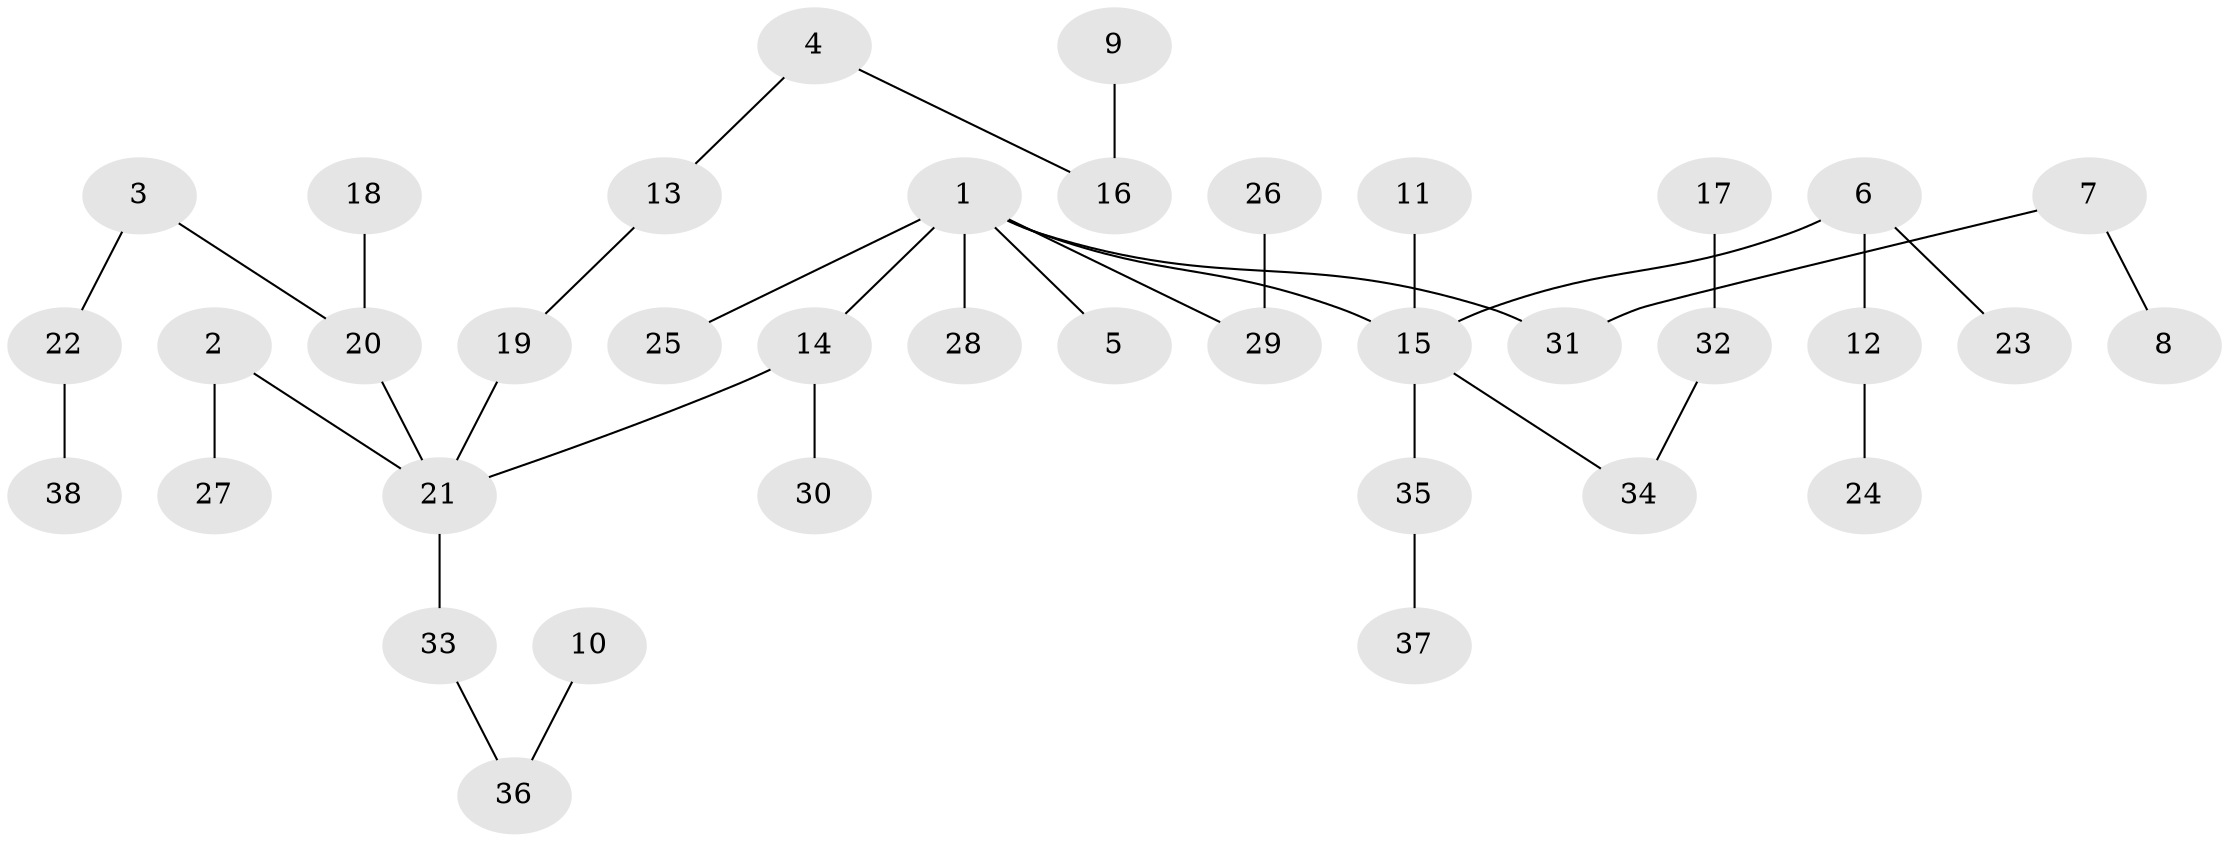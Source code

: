 // original degree distribution, {7: 0.010752688172043012, 4: 0.11827956989247312, 2: 0.27956989247311825, 5: 0.021505376344086023, 3: 0.0967741935483871, 1: 0.4731182795698925}
// Generated by graph-tools (version 1.1) at 2025/37/03/04/25 23:37:18]
// undirected, 38 vertices, 37 edges
graph export_dot {
  node [color=gray90,style=filled];
  1;
  2;
  3;
  4;
  5;
  6;
  7;
  8;
  9;
  10;
  11;
  12;
  13;
  14;
  15;
  16;
  17;
  18;
  19;
  20;
  21;
  22;
  23;
  24;
  25;
  26;
  27;
  28;
  29;
  30;
  31;
  32;
  33;
  34;
  35;
  36;
  37;
  38;
  1 -- 5 [weight=1.0];
  1 -- 14 [weight=1.0];
  1 -- 15 [weight=1.0];
  1 -- 25 [weight=1.0];
  1 -- 28 [weight=1.0];
  1 -- 29 [weight=1.0];
  1 -- 31 [weight=1.0];
  2 -- 21 [weight=1.0];
  2 -- 27 [weight=1.0];
  3 -- 20 [weight=1.0];
  3 -- 22 [weight=1.0];
  4 -- 13 [weight=1.0];
  4 -- 16 [weight=1.0];
  6 -- 12 [weight=1.0];
  6 -- 15 [weight=1.0];
  6 -- 23 [weight=1.0];
  7 -- 8 [weight=1.0];
  7 -- 31 [weight=1.0];
  9 -- 16 [weight=1.0];
  10 -- 36 [weight=1.0];
  11 -- 15 [weight=1.0];
  12 -- 24 [weight=1.0];
  13 -- 19 [weight=1.0];
  14 -- 21 [weight=1.0];
  14 -- 30 [weight=1.0];
  15 -- 34 [weight=1.0];
  15 -- 35 [weight=1.0];
  17 -- 32 [weight=1.0];
  18 -- 20 [weight=1.0];
  19 -- 21 [weight=1.0];
  20 -- 21 [weight=1.0];
  21 -- 33 [weight=1.0];
  22 -- 38 [weight=1.0];
  26 -- 29 [weight=1.0];
  32 -- 34 [weight=1.0];
  33 -- 36 [weight=1.0];
  35 -- 37 [weight=1.0];
}
